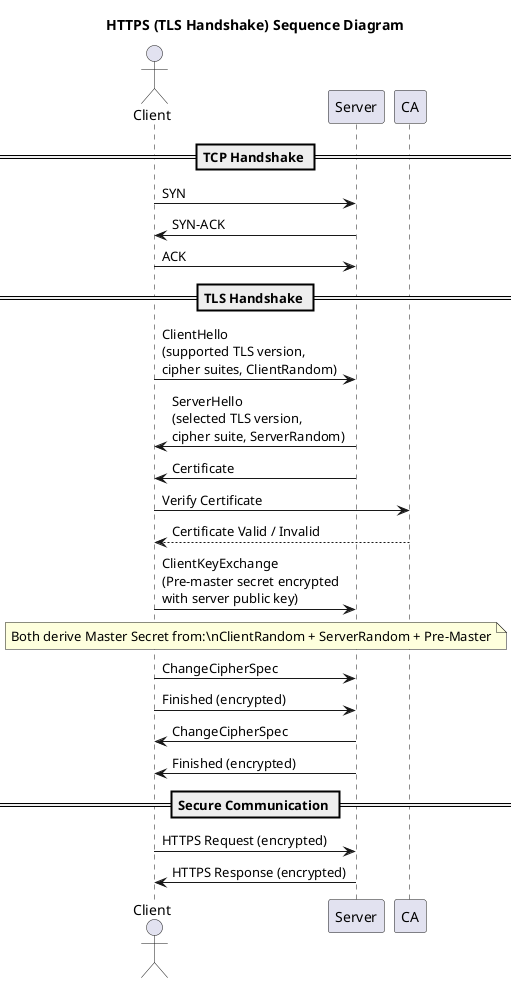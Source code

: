 @startuml
title HTTPS (TLS Handshake) Sequence Diagram

actor Client
participant "Server" as Server
participant "CA" as CA

== TCP Handshake ==
Client -> Server: SYN
Server -> Client: SYN-ACK
Client -> Server: ACK

== TLS Handshake ==
Client -> Server: ClientHello\n(supported TLS version,\ncipher suites, ClientRandom)
Server -> Client: ServerHello\n(selected TLS version,\ncipher suite, ServerRandom)
Server -> Client: Certificate
Client -> CA: Verify Certificate
CA --> Client: Certificate Valid / Invalid

Client -> Server: ClientKeyExchange\n(Pre-master secret encrypted\nwith server public key)
note over Client,Server
Both derive Master Secret from:\nClientRandom + ServerRandom + Pre-Master
end note

Client -> Server: ChangeCipherSpec
Client -> Server: Finished (encrypted)
Server -> Client: ChangeCipherSpec
Server -> Client: Finished (encrypted)

== Secure Communication ==
Client -> Server: HTTPS Request (encrypted)
Server -> Client: HTTPS Response (encrypted)

@enduml
